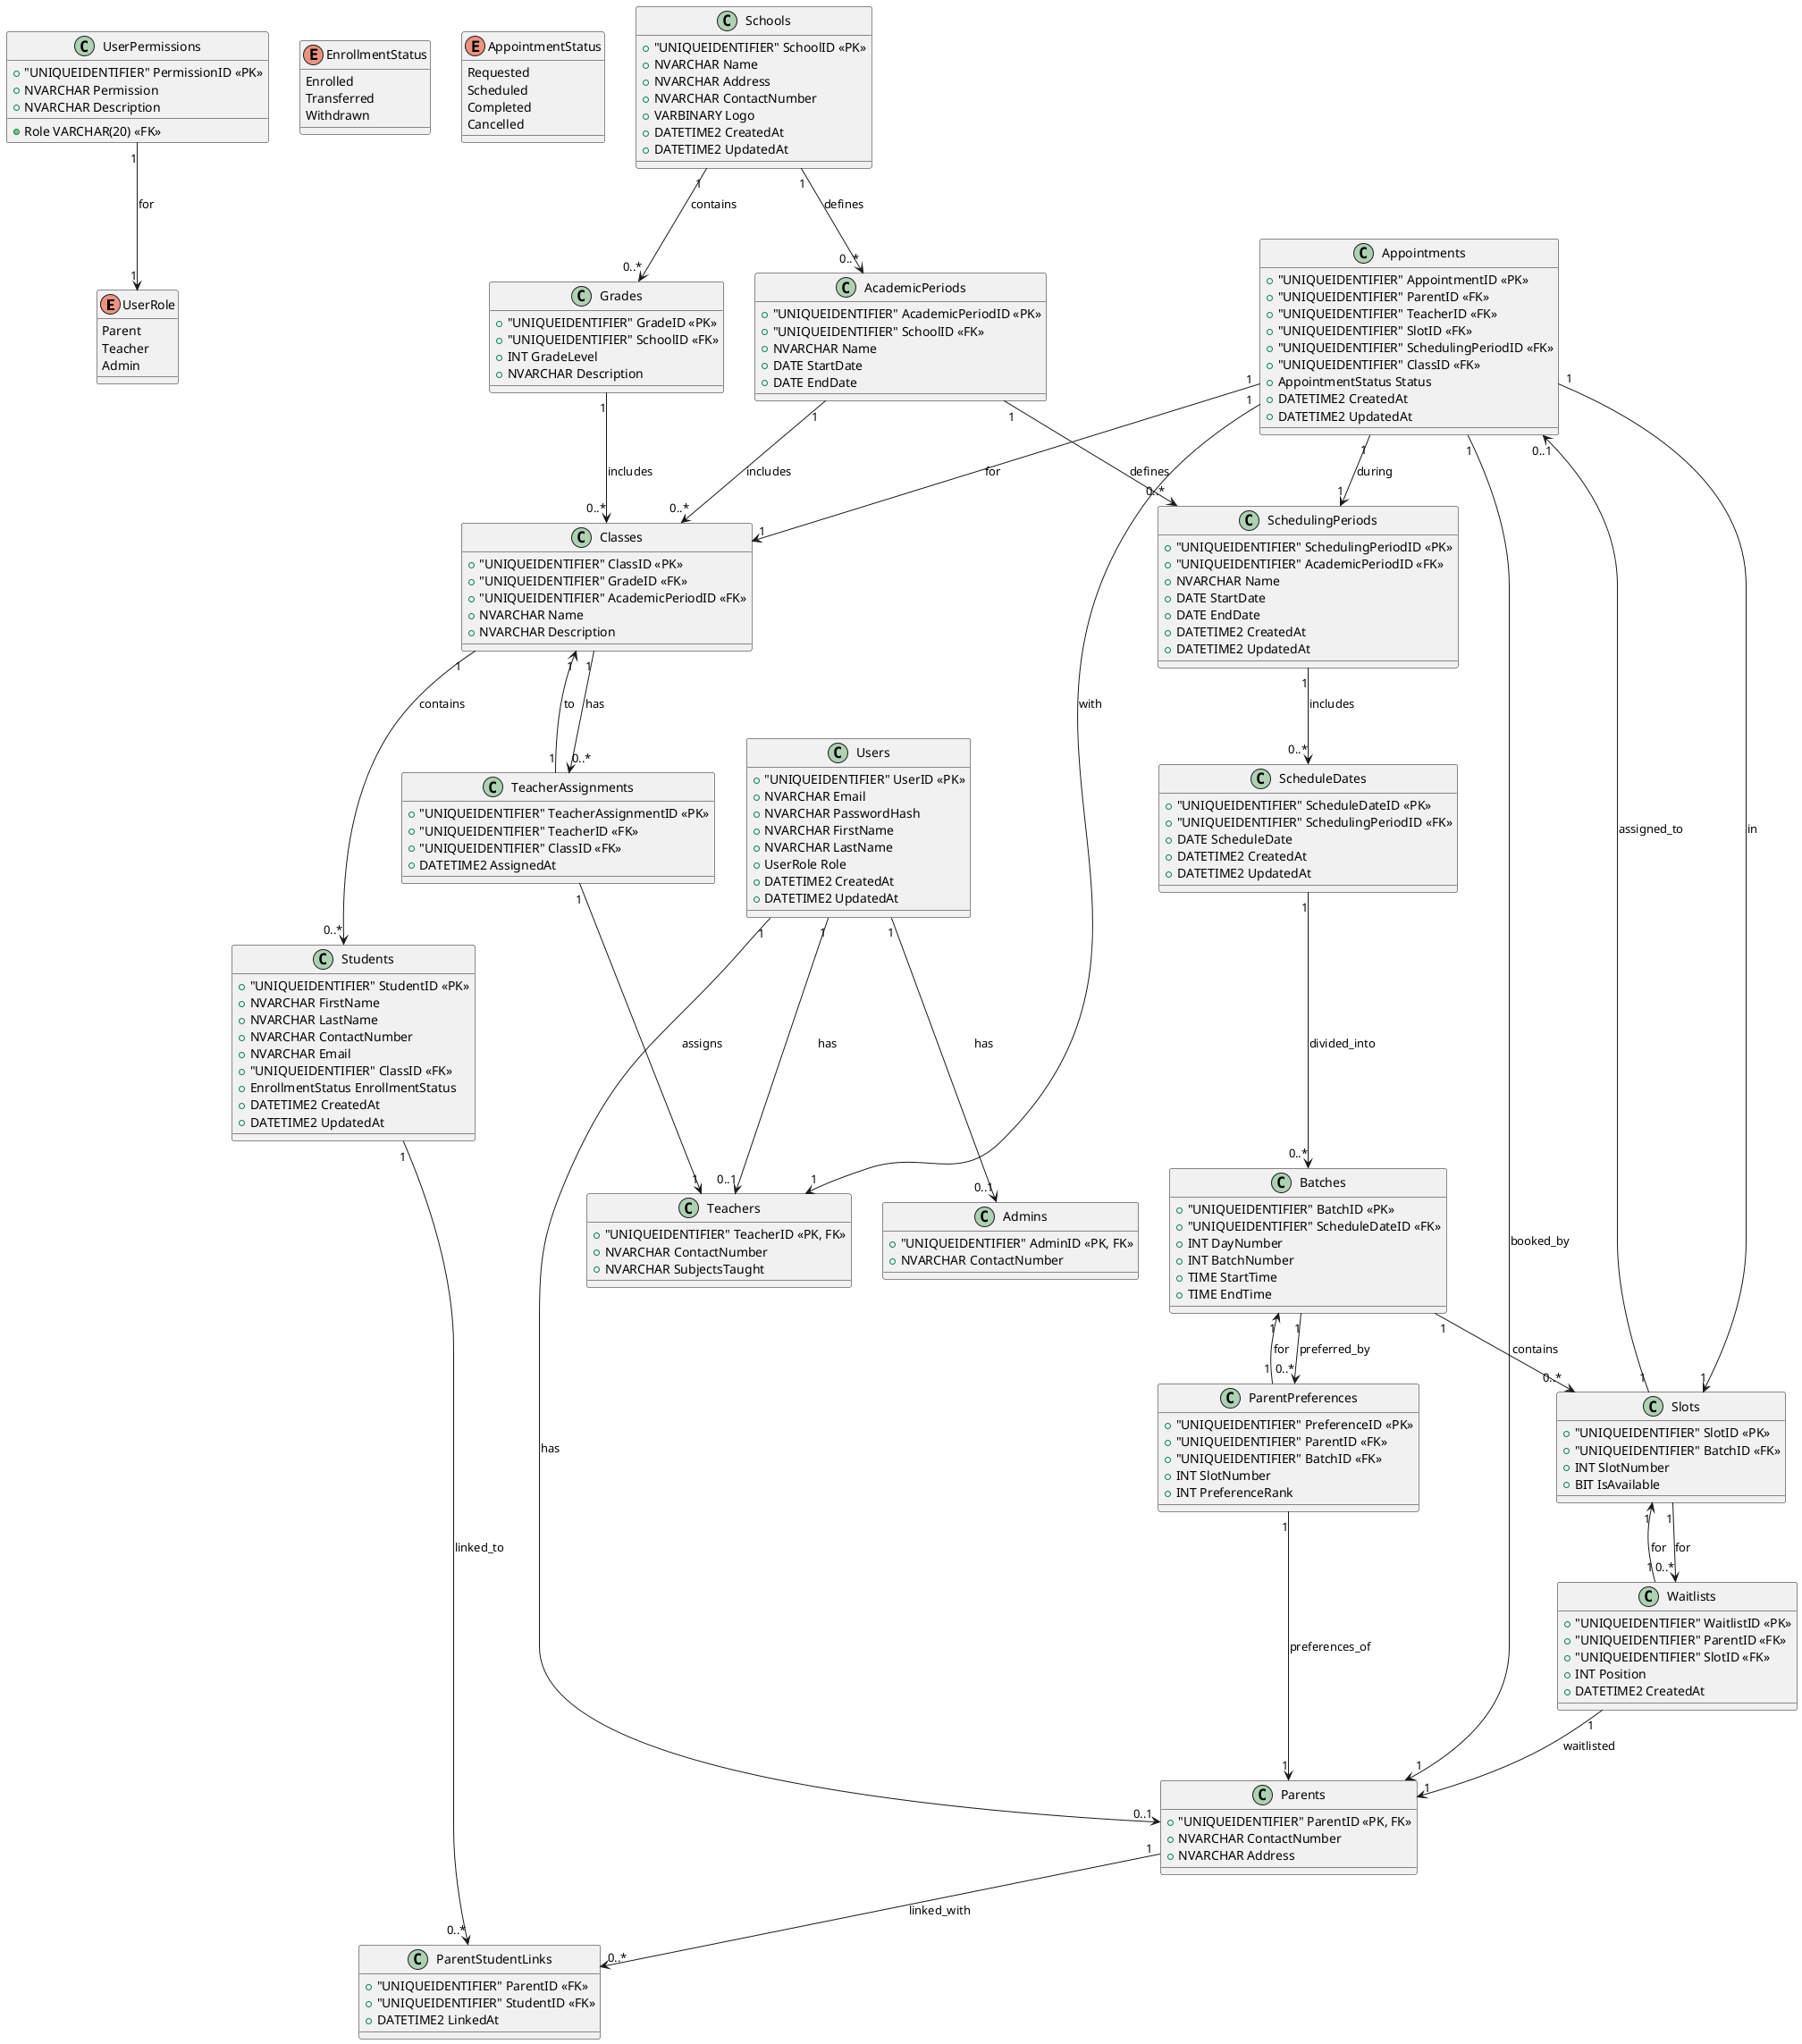@startuml
!define GUID "UNIQUEIDENTIFIER"
!define ENUM "ENUM"

' Define enums as notes for clarity
enum UserRole {
  Parent
  Teacher
  Admin
}

enum EnrollmentStatus {
  Enrolled
  Transferred
  Withdrawn
}

enum AppointmentStatus {
  Requested
  Scheduled
  Completed
  Cancelled
}

' Users Table
class Users {
    + GUID UserID <<PK>>
    + NVARCHAR Email
    + NVARCHAR PasswordHash
    + NVARCHAR FirstName
    + NVARCHAR LastName
    + UserRole Role
    + DATETIME2 CreatedAt
    + DATETIME2 UpdatedAt
}

' Parents Table
class Parents {
    + GUID ParentID <<PK, FK>>
    + NVARCHAR ContactNumber
    + NVARCHAR Address
}

' Teachers Table
class Teachers {
    + GUID TeacherID <<PK, FK>>
    + NVARCHAR ContactNumber
    + NVARCHAR SubjectsTaught
}

' Admins Table
class Admins {
    + GUID AdminID <<PK, FK>>
    + NVARCHAR ContactNumber
}

' Schools Table
class Schools {
    + GUID SchoolID <<PK>>
    + NVARCHAR Name
    + NVARCHAR Address
    + NVARCHAR ContactNumber
    + VARBINARY Logo
    + DATETIME2 CreatedAt
    + DATETIME2 UpdatedAt
}

' Grades Table
class Grades {
    + GUID GradeID <<PK>>
    + GUID SchoolID <<FK>>
    + INT GradeLevel
    + NVARCHAR Description
}

' AcademicPeriods Table
class AcademicPeriods {
    + GUID AcademicPeriodID <<PK>>
    + GUID SchoolID <<FK>>
    + NVARCHAR Name
    + DATE StartDate
    + DATE EndDate
}

' Classes Table
class Classes {
    + GUID ClassID <<PK>>
    + GUID GradeID <<FK>>
    + GUID AcademicPeriodID <<FK>>
    + NVARCHAR Name
    + NVARCHAR Description
}

' TeacherAssignments Table
class TeacherAssignments {
    + GUID TeacherAssignmentID <<PK>>
    + GUID TeacherID <<FK>>
    + GUID ClassID <<FK>>
    + DATETIME2 AssignedAt
}

' Students Table
class Students {
    + GUID StudentID <<PK>>
    + NVARCHAR FirstName
    + NVARCHAR LastName
    + NVARCHAR ContactNumber
    + NVARCHAR Email
    + GUID ClassID <<FK>>
    + EnrollmentStatus EnrollmentStatus
    + DATETIME2 CreatedAt
    + DATETIME2 UpdatedAt
}

' ParentStudentLinks Table
class ParentStudentLinks {
    + GUID ParentID <<FK>>
    + GUID StudentID <<FK>>
    + DATETIME2 LinkedAt
}

' SchedulingPeriods Table
class SchedulingPeriods {
    + GUID SchedulingPeriodID <<PK>>
    + GUID AcademicPeriodID <<FK>>
    + NVARCHAR Name
    + DATE StartDate
    + DATE EndDate
    + DATETIME2 CreatedAt
    + DATETIME2 UpdatedAt
}

' ScheduleDates Table
class ScheduleDates {
    + GUID ScheduleDateID <<PK>>
    + GUID SchedulingPeriodID <<FK>>
    + DATE ScheduleDate
    + DATETIME2 CreatedAt
    + DATETIME2 UpdatedAt
}

' Batches Table
class Batches {
    + GUID BatchID <<PK>>
    + GUID ScheduleDateID <<FK>>
    + INT DayNumber
    + INT BatchNumber
    + TIME StartTime
    + TIME EndTime
}

' Slots Table
class Slots {
    + GUID SlotID <<PK>>
    + GUID BatchID <<FK>>
    + INT SlotNumber
    + BIT IsAvailable
}

' Appointments Table
class Appointments {
    + GUID AppointmentID <<PK>>
    + GUID ParentID <<FK>>
    + GUID TeacherID <<FK>>
    + GUID SlotID <<FK>>
    + GUID SchedulingPeriodID <<FK>>
    + GUID ClassID <<FK>>
    + AppointmentStatus Status
    + DATETIME2 CreatedAt
    + DATETIME2 UpdatedAt
}

' ParentPreferences Table
class ParentPreferences {
    + GUID PreferenceID <<PK>>
    + GUID ParentID <<FK>>
    + GUID BatchID <<FK>>
    + INT SlotNumber
    + INT PreferenceRank
}

' Waitlists Table
class Waitlists {
    + GUID WaitlistID <<PK>>
    + GUID ParentID <<FK>>
    + GUID SlotID <<FK>>
    + INT Position
    + DATETIME2 CreatedAt
}

' UserPermissions Table
class UserPermissions {
    + GUID PermissionID <<PK>>
    + Role VARCHAR(20) <<FK>>
    + NVARCHAR Permission
    + NVARCHAR Description
}

' Relationships

' Users to Parents, Teachers, Admins
Users "1" --> "0..1" Parents : has
Users "1" --> "0..1" Teachers : has
Users "1" --> "0..1" Admins : has

' Schools to Grades and AcademicPeriods
Schools "1" --> "0..*" Grades : contains
Schools "1" --> "0..*" AcademicPeriods : defines

' Grades to Classes
Grades "1" --> "0..*" Classes : includes

' AcademicPeriods to Classes and SchedulingPeriods
AcademicPeriods "1" --> "0..*" Classes : includes
AcademicPeriods "1" --> "0..*" SchedulingPeriods : defines

' Classes to TeacherAssignments and Students
Classes "1" --> "0..*" TeacherAssignments : has
Classes "1" --> "0..*" Students : contains

' TeacherAssignments to Teachers and Classes
TeacherAssignments "1" --> "1" Teachers : assigns
TeacherAssignments "1" --> "1" Classes : to

' Students to ParentStudentLinks
Students "1" --> "0..*" ParentStudentLinks : linked_to
Parents "1" --> "0..*" ParentStudentLinks : linked_with

' SchedulingPeriods to ScheduleDates
SchedulingPeriods "1" --> "0..*" ScheduleDates : includes

' ScheduleDates to Batches
ScheduleDates "1" --> "0..*" Batches : divided_into

' Batches to Slots and ParentPreferences
Batches "1" --> "0..*" Slots : contains
Batches "1" --> "0..*" ParentPreferences : preferred_by

' Slots to Appointments and Waitlists
Slots "1" --> "0..1" Appointments : assigned_to
Slots "1" --> "0..*" Waitlists : for

' Appointments to Parents, Teachers, Slots, SchedulingPeriods, Classes
Appointments "1" --> "1" Parents : booked_by
Appointments "1" --> "1" Teachers : with
Appointments "1" --> "1" Slots : in
Appointments "1" --> "1" SchedulingPeriods : during
Appointments "1" --> "1" Classes : for

' ParentPreferences to Parents and Batches
ParentPreferences "1" --> "1" Parents : preferences_of
ParentPreferences "1" --> "1" Batches : for

' Waitlists to Parents and Slots
Waitlists "1" --> "1" Parents : waitlisted
Waitlists "1" --> "1" Slots : for

' UserPermissions to UserRole
UserPermissions "1" --> "1" UserRole : for
@enduml